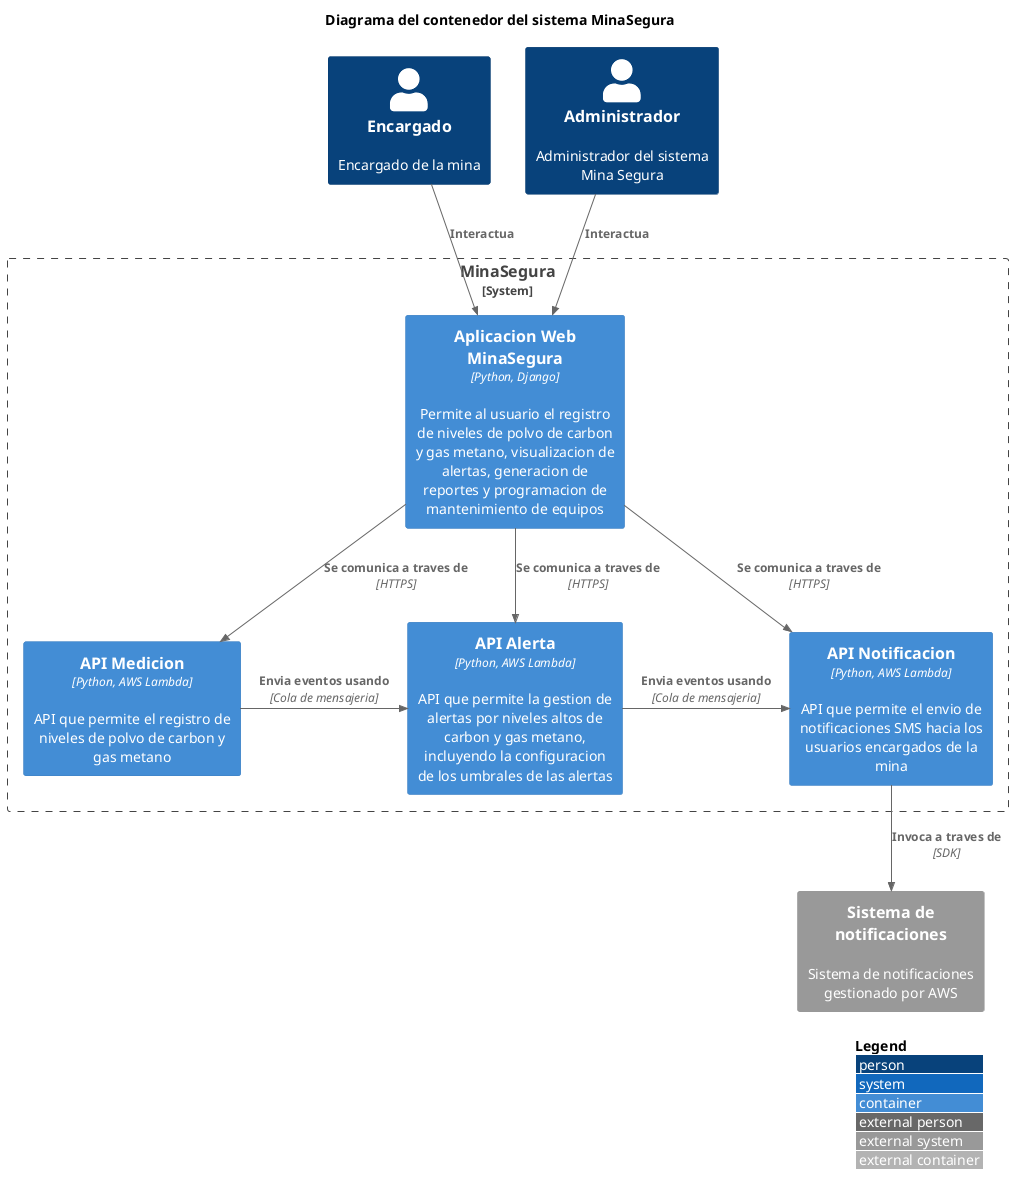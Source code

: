 @startuml minasegura_container
!include <C4/C4_Container>

LAYOUT_WITH_LEGEND()

title Diagrama del contenedor del sistema MinaSegura

Person(encargado_mina, "Encargado", "Encargado de la mina")
Person(admin, "Administrador", "Administrador del sistema Mina Segura")

System_Boundary(c1, "MinaSegura") {
    Container(django_app, "Aplicacion Web MinaSegura", "Python, Django", "Permite al usuario el registro de niveles de polvo de carbon y gas metano, visualizacion de alertas, generacion de reportes y programacion de mantenimiento de equipos")
    Container(medicion_api, "API Medicion", "Python, AWS Lambda", "API que permite el registro de niveles de polvo de carbon y gas metano")
    Container(alerta_api, "API Alerta", "Python, AWS Lambda", "API que permite la gestion de alertas por niveles altos de carbon y gas metano, incluyendo la configuracion de los umbrales de las alertas")
    Container(notificacion_api, "API Notificacion", "Python, AWS Lambda", "API que permite el envio de notificaciones SMS hacia los usuarios encargados de la mina")
}
System_Ext(notification, "Sistema de notificaciones", "Sistema de notificaciones gestionado por AWS")

Rel(encargado_mina, django_app, "Interactua")
Rel(admin, django_app, "Interactua")

Rel(django_app, medicion_api, "Se comunica a traves de", "HTTPS")
Rel(django_app, alerta_api, "Se comunica a traves de", "HTTPS")
Rel(django_app, notificacion_api, "Se comunica a traves de", "HTTPS")

Rel_R(medicion_api, alerta_api, "Envia eventos usando", "Cola de mensajeria")
Rel_R(alerta_api, notificacion_api, "Envia eventos usando", "Cola de mensajeria")
Rel(notificacion_api, notification, "Invoca a traves de", "SDK")

@enduml
